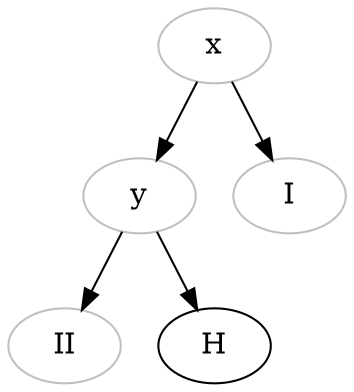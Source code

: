 digraph {
x [color="grey"] ;
y [color="grey"] ;
I [color="grey"] ;
II [color="grey"] ;
x -> I ;
x -> y ;
y -> H ;
y -> II ;
}
